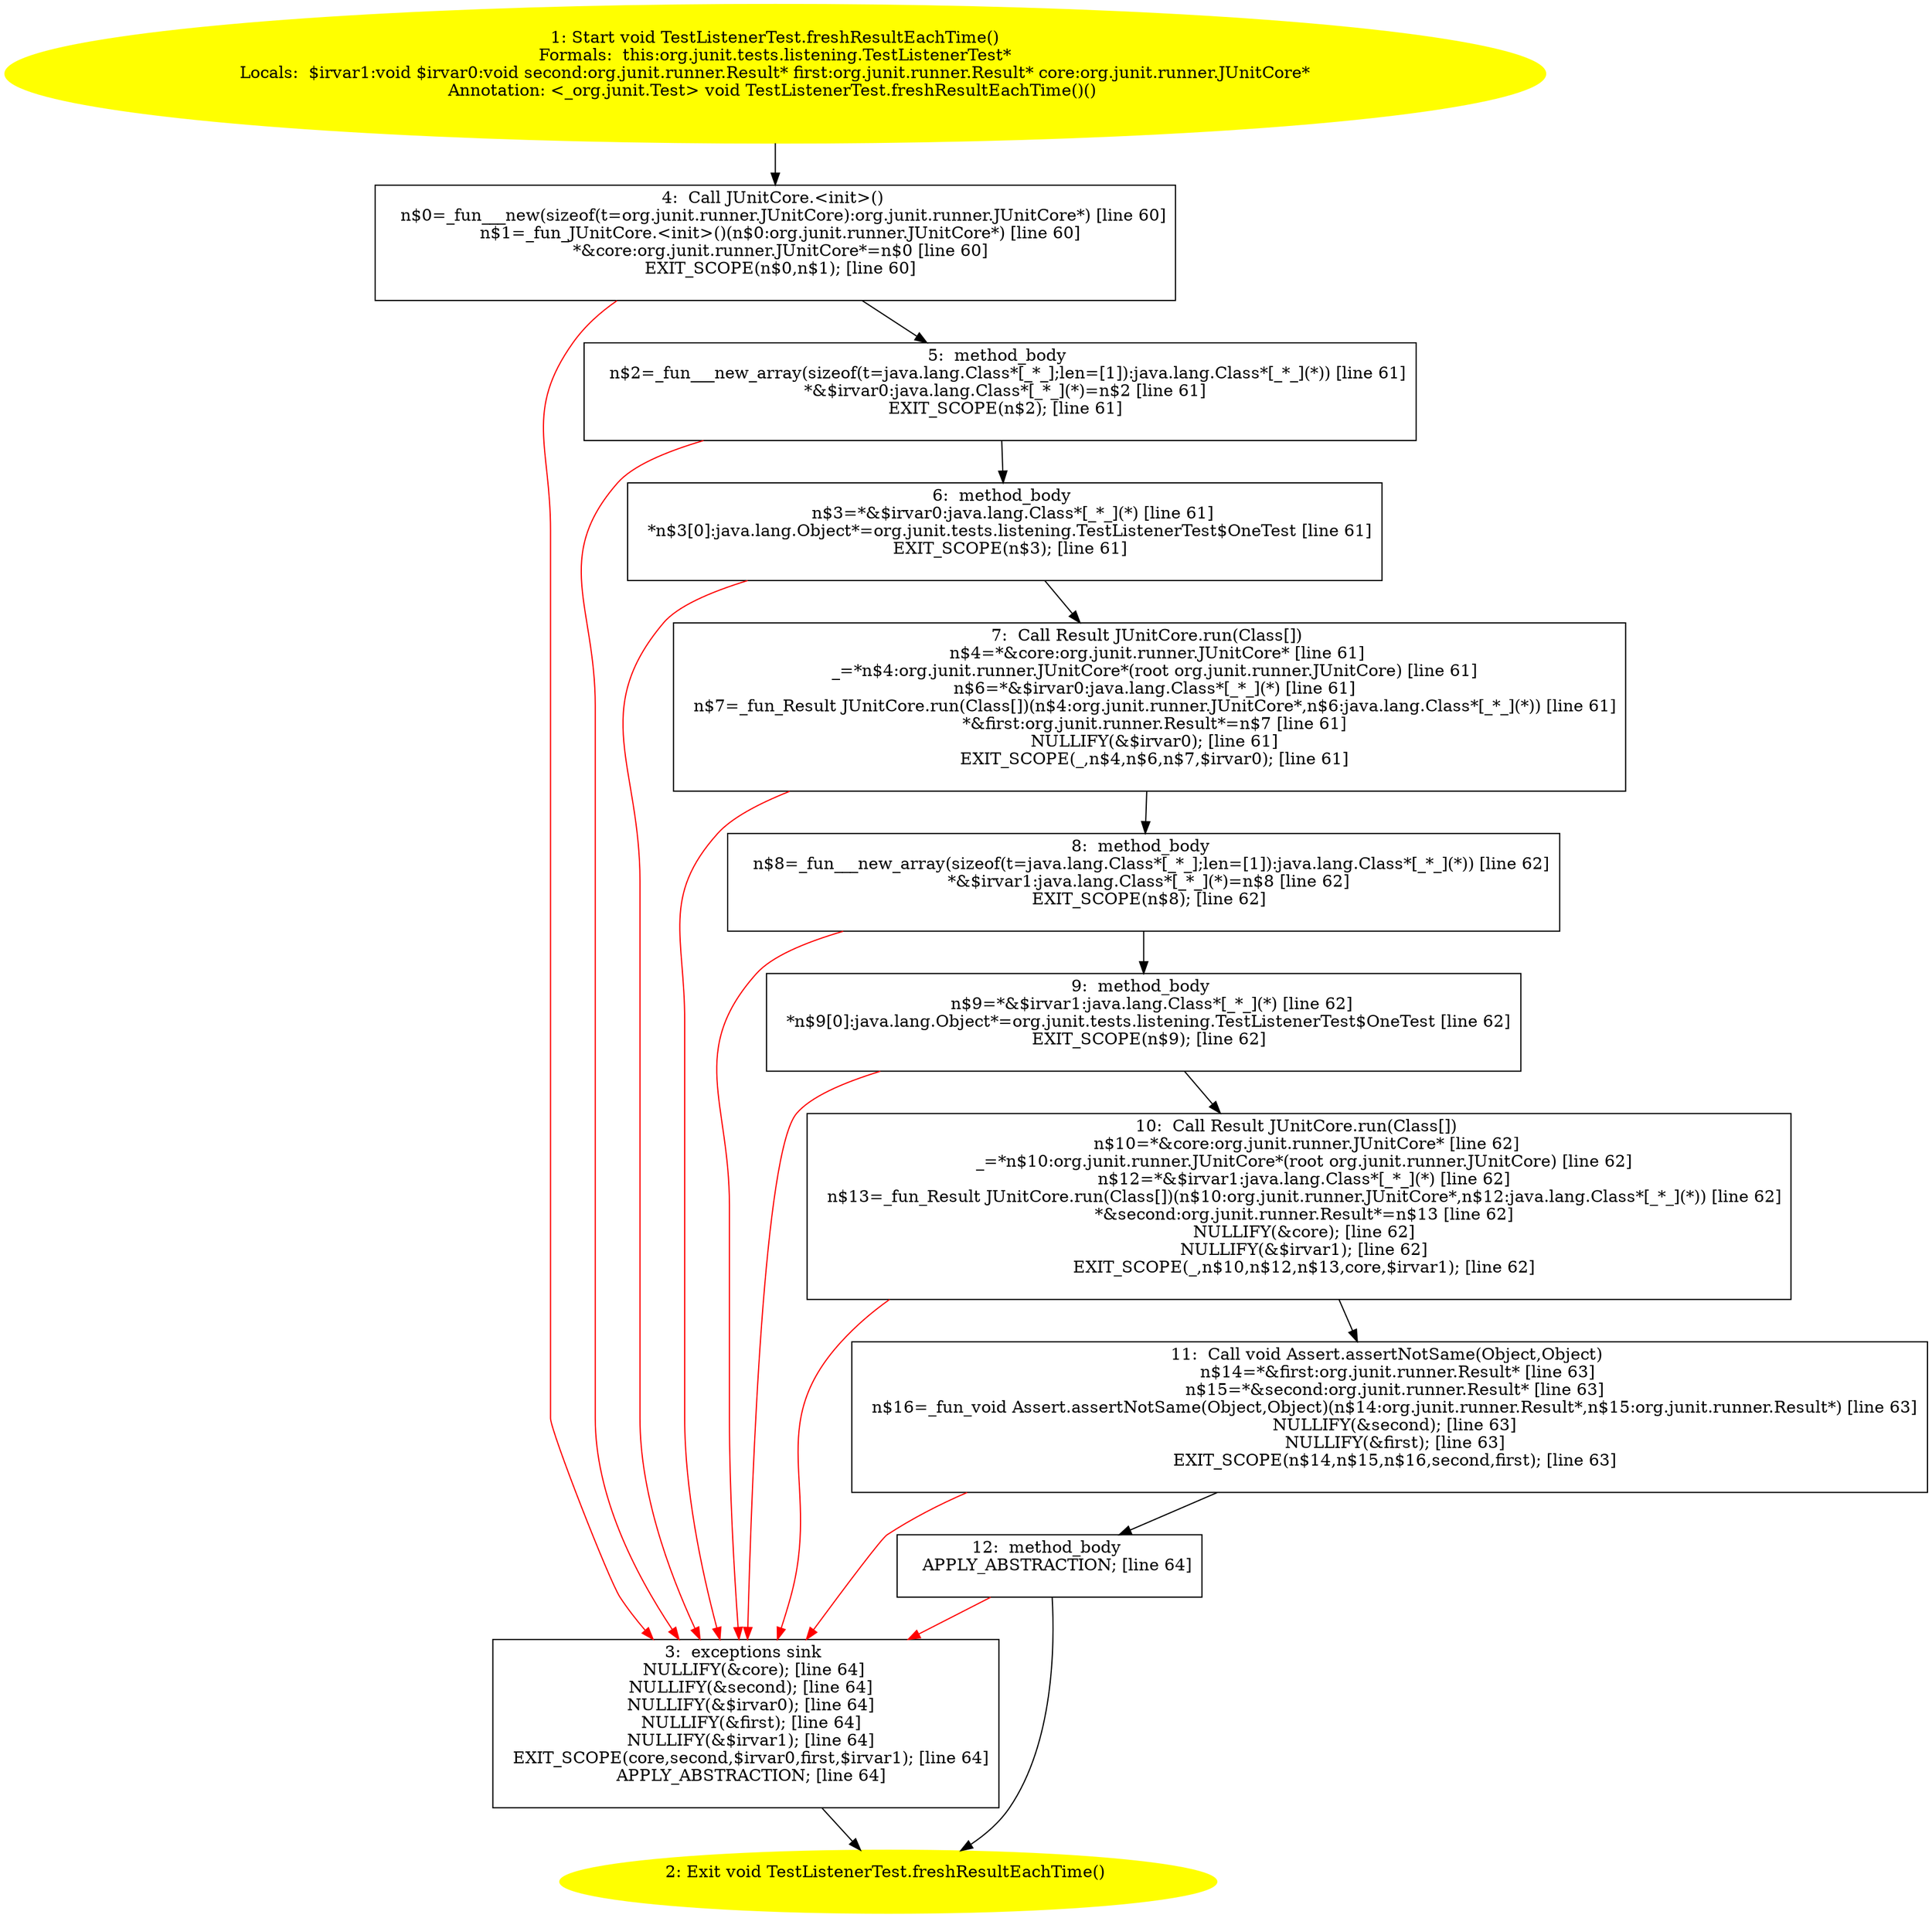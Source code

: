 /* @generated */
digraph cfg {
"org.junit.tests.listening.TestListenerTest.freshResultEachTime():void.1cb8b1b8745b7a4b62623a849f5fa7f9_1" [label="1: Start void TestListenerTest.freshResultEachTime()\nFormals:  this:org.junit.tests.listening.TestListenerTest*\nLocals:  $irvar1:void $irvar0:void second:org.junit.runner.Result* first:org.junit.runner.Result* core:org.junit.runner.JUnitCore*\nAnnotation: <_org.junit.Test> void TestListenerTest.freshResultEachTime()() \n  " color=yellow style=filled]
	

	 "org.junit.tests.listening.TestListenerTest.freshResultEachTime():void.1cb8b1b8745b7a4b62623a849f5fa7f9_1" -> "org.junit.tests.listening.TestListenerTest.freshResultEachTime():void.1cb8b1b8745b7a4b62623a849f5fa7f9_4" ;
"org.junit.tests.listening.TestListenerTest.freshResultEachTime():void.1cb8b1b8745b7a4b62623a849f5fa7f9_2" [label="2: Exit void TestListenerTest.freshResultEachTime() \n  " color=yellow style=filled]
	

"org.junit.tests.listening.TestListenerTest.freshResultEachTime():void.1cb8b1b8745b7a4b62623a849f5fa7f9_3" [label="3:  exceptions sink \n   NULLIFY(&core); [line 64]\n  NULLIFY(&second); [line 64]\n  NULLIFY(&$irvar0); [line 64]\n  NULLIFY(&first); [line 64]\n  NULLIFY(&$irvar1); [line 64]\n  EXIT_SCOPE(core,second,$irvar0,first,$irvar1); [line 64]\n  APPLY_ABSTRACTION; [line 64]\n " shape="box"]
	

	 "org.junit.tests.listening.TestListenerTest.freshResultEachTime():void.1cb8b1b8745b7a4b62623a849f5fa7f9_3" -> "org.junit.tests.listening.TestListenerTest.freshResultEachTime():void.1cb8b1b8745b7a4b62623a849f5fa7f9_2" ;
"org.junit.tests.listening.TestListenerTest.freshResultEachTime():void.1cb8b1b8745b7a4b62623a849f5fa7f9_4" [label="4:  Call JUnitCore.<init>() \n   n$0=_fun___new(sizeof(t=org.junit.runner.JUnitCore):org.junit.runner.JUnitCore*) [line 60]\n  n$1=_fun_JUnitCore.<init>()(n$0:org.junit.runner.JUnitCore*) [line 60]\n  *&core:org.junit.runner.JUnitCore*=n$0 [line 60]\n  EXIT_SCOPE(n$0,n$1); [line 60]\n " shape="box"]
	

	 "org.junit.tests.listening.TestListenerTest.freshResultEachTime():void.1cb8b1b8745b7a4b62623a849f5fa7f9_4" -> "org.junit.tests.listening.TestListenerTest.freshResultEachTime():void.1cb8b1b8745b7a4b62623a849f5fa7f9_5" ;
	 "org.junit.tests.listening.TestListenerTest.freshResultEachTime():void.1cb8b1b8745b7a4b62623a849f5fa7f9_4" -> "org.junit.tests.listening.TestListenerTest.freshResultEachTime():void.1cb8b1b8745b7a4b62623a849f5fa7f9_3" [color="red" ];
"org.junit.tests.listening.TestListenerTest.freshResultEachTime():void.1cb8b1b8745b7a4b62623a849f5fa7f9_5" [label="5:  method_body \n   n$2=_fun___new_array(sizeof(t=java.lang.Class*[_*_];len=[1]):java.lang.Class*[_*_](*)) [line 61]\n  *&$irvar0:java.lang.Class*[_*_](*)=n$2 [line 61]\n  EXIT_SCOPE(n$2); [line 61]\n " shape="box"]
	

	 "org.junit.tests.listening.TestListenerTest.freshResultEachTime():void.1cb8b1b8745b7a4b62623a849f5fa7f9_5" -> "org.junit.tests.listening.TestListenerTest.freshResultEachTime():void.1cb8b1b8745b7a4b62623a849f5fa7f9_6" ;
	 "org.junit.tests.listening.TestListenerTest.freshResultEachTime():void.1cb8b1b8745b7a4b62623a849f5fa7f9_5" -> "org.junit.tests.listening.TestListenerTest.freshResultEachTime():void.1cb8b1b8745b7a4b62623a849f5fa7f9_3" [color="red" ];
"org.junit.tests.listening.TestListenerTest.freshResultEachTime():void.1cb8b1b8745b7a4b62623a849f5fa7f9_6" [label="6:  method_body \n   n$3=*&$irvar0:java.lang.Class*[_*_](*) [line 61]\n  *n$3[0]:java.lang.Object*=org.junit.tests.listening.TestListenerTest$OneTest [line 61]\n  EXIT_SCOPE(n$3); [line 61]\n " shape="box"]
	

	 "org.junit.tests.listening.TestListenerTest.freshResultEachTime():void.1cb8b1b8745b7a4b62623a849f5fa7f9_6" -> "org.junit.tests.listening.TestListenerTest.freshResultEachTime():void.1cb8b1b8745b7a4b62623a849f5fa7f9_7" ;
	 "org.junit.tests.listening.TestListenerTest.freshResultEachTime():void.1cb8b1b8745b7a4b62623a849f5fa7f9_6" -> "org.junit.tests.listening.TestListenerTest.freshResultEachTime():void.1cb8b1b8745b7a4b62623a849f5fa7f9_3" [color="red" ];
"org.junit.tests.listening.TestListenerTest.freshResultEachTime():void.1cb8b1b8745b7a4b62623a849f5fa7f9_7" [label="7:  Call Result JUnitCore.run(Class[]) \n   n$4=*&core:org.junit.runner.JUnitCore* [line 61]\n  _=*n$4:org.junit.runner.JUnitCore*(root org.junit.runner.JUnitCore) [line 61]\n  n$6=*&$irvar0:java.lang.Class*[_*_](*) [line 61]\n  n$7=_fun_Result JUnitCore.run(Class[])(n$4:org.junit.runner.JUnitCore*,n$6:java.lang.Class*[_*_](*)) [line 61]\n  *&first:org.junit.runner.Result*=n$7 [line 61]\n  NULLIFY(&$irvar0); [line 61]\n  EXIT_SCOPE(_,n$4,n$6,n$7,$irvar0); [line 61]\n " shape="box"]
	

	 "org.junit.tests.listening.TestListenerTest.freshResultEachTime():void.1cb8b1b8745b7a4b62623a849f5fa7f9_7" -> "org.junit.tests.listening.TestListenerTest.freshResultEachTime():void.1cb8b1b8745b7a4b62623a849f5fa7f9_8" ;
	 "org.junit.tests.listening.TestListenerTest.freshResultEachTime():void.1cb8b1b8745b7a4b62623a849f5fa7f9_7" -> "org.junit.tests.listening.TestListenerTest.freshResultEachTime():void.1cb8b1b8745b7a4b62623a849f5fa7f9_3" [color="red" ];
"org.junit.tests.listening.TestListenerTest.freshResultEachTime():void.1cb8b1b8745b7a4b62623a849f5fa7f9_8" [label="8:  method_body \n   n$8=_fun___new_array(sizeof(t=java.lang.Class*[_*_];len=[1]):java.lang.Class*[_*_](*)) [line 62]\n  *&$irvar1:java.lang.Class*[_*_](*)=n$8 [line 62]\n  EXIT_SCOPE(n$8); [line 62]\n " shape="box"]
	

	 "org.junit.tests.listening.TestListenerTest.freshResultEachTime():void.1cb8b1b8745b7a4b62623a849f5fa7f9_8" -> "org.junit.tests.listening.TestListenerTest.freshResultEachTime():void.1cb8b1b8745b7a4b62623a849f5fa7f9_9" ;
	 "org.junit.tests.listening.TestListenerTest.freshResultEachTime():void.1cb8b1b8745b7a4b62623a849f5fa7f9_8" -> "org.junit.tests.listening.TestListenerTest.freshResultEachTime():void.1cb8b1b8745b7a4b62623a849f5fa7f9_3" [color="red" ];
"org.junit.tests.listening.TestListenerTest.freshResultEachTime():void.1cb8b1b8745b7a4b62623a849f5fa7f9_9" [label="9:  method_body \n   n$9=*&$irvar1:java.lang.Class*[_*_](*) [line 62]\n  *n$9[0]:java.lang.Object*=org.junit.tests.listening.TestListenerTest$OneTest [line 62]\n  EXIT_SCOPE(n$9); [line 62]\n " shape="box"]
	

	 "org.junit.tests.listening.TestListenerTest.freshResultEachTime():void.1cb8b1b8745b7a4b62623a849f5fa7f9_9" -> "org.junit.tests.listening.TestListenerTest.freshResultEachTime():void.1cb8b1b8745b7a4b62623a849f5fa7f9_10" ;
	 "org.junit.tests.listening.TestListenerTest.freshResultEachTime():void.1cb8b1b8745b7a4b62623a849f5fa7f9_9" -> "org.junit.tests.listening.TestListenerTest.freshResultEachTime():void.1cb8b1b8745b7a4b62623a849f5fa7f9_3" [color="red" ];
"org.junit.tests.listening.TestListenerTest.freshResultEachTime():void.1cb8b1b8745b7a4b62623a849f5fa7f9_10" [label="10:  Call Result JUnitCore.run(Class[]) \n   n$10=*&core:org.junit.runner.JUnitCore* [line 62]\n  _=*n$10:org.junit.runner.JUnitCore*(root org.junit.runner.JUnitCore) [line 62]\n  n$12=*&$irvar1:java.lang.Class*[_*_](*) [line 62]\n  n$13=_fun_Result JUnitCore.run(Class[])(n$10:org.junit.runner.JUnitCore*,n$12:java.lang.Class*[_*_](*)) [line 62]\n  *&second:org.junit.runner.Result*=n$13 [line 62]\n  NULLIFY(&core); [line 62]\n  NULLIFY(&$irvar1); [line 62]\n  EXIT_SCOPE(_,n$10,n$12,n$13,core,$irvar1); [line 62]\n " shape="box"]
	

	 "org.junit.tests.listening.TestListenerTest.freshResultEachTime():void.1cb8b1b8745b7a4b62623a849f5fa7f9_10" -> "org.junit.tests.listening.TestListenerTest.freshResultEachTime():void.1cb8b1b8745b7a4b62623a849f5fa7f9_11" ;
	 "org.junit.tests.listening.TestListenerTest.freshResultEachTime():void.1cb8b1b8745b7a4b62623a849f5fa7f9_10" -> "org.junit.tests.listening.TestListenerTest.freshResultEachTime():void.1cb8b1b8745b7a4b62623a849f5fa7f9_3" [color="red" ];
"org.junit.tests.listening.TestListenerTest.freshResultEachTime():void.1cb8b1b8745b7a4b62623a849f5fa7f9_11" [label="11:  Call void Assert.assertNotSame(Object,Object) \n   n$14=*&first:org.junit.runner.Result* [line 63]\n  n$15=*&second:org.junit.runner.Result* [line 63]\n  n$16=_fun_void Assert.assertNotSame(Object,Object)(n$14:org.junit.runner.Result*,n$15:org.junit.runner.Result*) [line 63]\n  NULLIFY(&second); [line 63]\n  NULLIFY(&first); [line 63]\n  EXIT_SCOPE(n$14,n$15,n$16,second,first); [line 63]\n " shape="box"]
	

	 "org.junit.tests.listening.TestListenerTest.freshResultEachTime():void.1cb8b1b8745b7a4b62623a849f5fa7f9_11" -> "org.junit.tests.listening.TestListenerTest.freshResultEachTime():void.1cb8b1b8745b7a4b62623a849f5fa7f9_12" ;
	 "org.junit.tests.listening.TestListenerTest.freshResultEachTime():void.1cb8b1b8745b7a4b62623a849f5fa7f9_11" -> "org.junit.tests.listening.TestListenerTest.freshResultEachTime():void.1cb8b1b8745b7a4b62623a849f5fa7f9_3" [color="red" ];
"org.junit.tests.listening.TestListenerTest.freshResultEachTime():void.1cb8b1b8745b7a4b62623a849f5fa7f9_12" [label="12:  method_body \n   APPLY_ABSTRACTION; [line 64]\n " shape="box"]
	

	 "org.junit.tests.listening.TestListenerTest.freshResultEachTime():void.1cb8b1b8745b7a4b62623a849f5fa7f9_12" -> "org.junit.tests.listening.TestListenerTest.freshResultEachTime():void.1cb8b1b8745b7a4b62623a849f5fa7f9_2" ;
	 "org.junit.tests.listening.TestListenerTest.freshResultEachTime():void.1cb8b1b8745b7a4b62623a849f5fa7f9_12" -> "org.junit.tests.listening.TestListenerTest.freshResultEachTime():void.1cb8b1b8745b7a4b62623a849f5fa7f9_3" [color="red" ];
}
